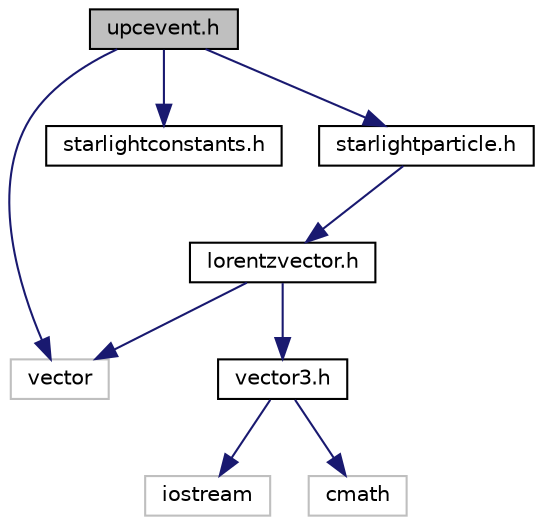 digraph "upcevent.h"
{
 // LATEX_PDF_SIZE
  bgcolor="transparent";
  edge [fontname="Helvetica",fontsize="10",labelfontname="Helvetica",labelfontsize="10"];
  node [fontname="Helvetica",fontsize="10",shape=record];
  Node0 [label="upcevent.h",height=0.2,width=0.4,color="black", fillcolor="grey75", style="filled", fontcolor="black",tooltip=" "];
  Node0 -> Node1 [color="midnightblue",fontsize="10",style="solid",fontname="Helvetica"];
  Node1 [label="vector",height=0.2,width=0.4,color="grey75",tooltip=" "];
  Node0 -> Node2 [color="midnightblue",fontsize="10",style="solid",fontname="Helvetica"];
  Node2 [label="starlightconstants.h",height=0.2,width=0.4,color="black",URL="$starlightconstants_8h.html",tooltip=" "];
  Node0 -> Node3 [color="midnightblue",fontsize="10",style="solid",fontname="Helvetica"];
  Node3 [label="starlightparticle.h",height=0.2,width=0.4,color="black",URL="$starlightparticle_8h.html",tooltip=" "];
  Node3 -> Node4 [color="midnightblue",fontsize="10",style="solid",fontname="Helvetica"];
  Node4 [label="lorentzvector.h",height=0.2,width=0.4,color="black",URL="$lorentzvector_8h.html",tooltip=" "];
  Node4 -> Node5 [color="midnightblue",fontsize="10",style="solid",fontname="Helvetica"];
  Node5 [label="vector3.h",height=0.2,width=0.4,color="black",URL="$vector3_8h.html",tooltip=" "];
  Node5 -> Node6 [color="midnightblue",fontsize="10",style="solid",fontname="Helvetica"];
  Node6 [label="iostream",height=0.2,width=0.4,color="grey75",tooltip=" "];
  Node5 -> Node7 [color="midnightblue",fontsize="10",style="solid",fontname="Helvetica"];
  Node7 [label="cmath",height=0.2,width=0.4,color="grey75",tooltip=" "];
  Node4 -> Node1 [color="midnightblue",fontsize="10",style="solid",fontname="Helvetica"];
}
